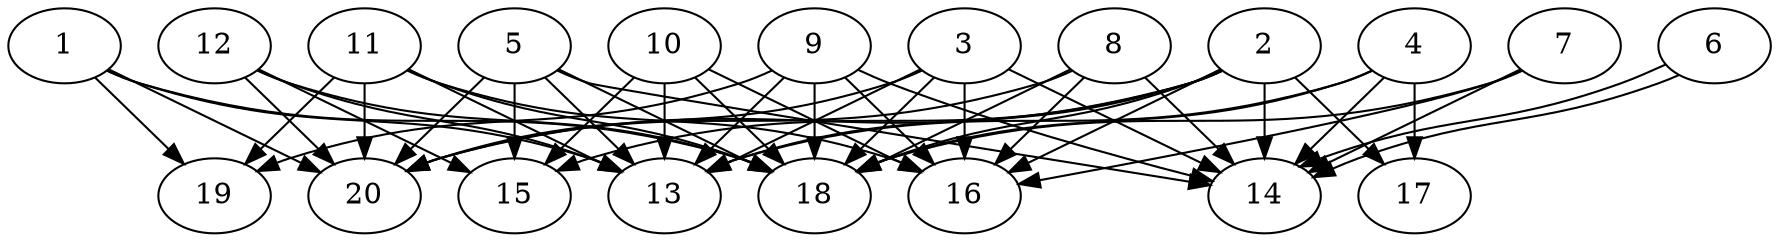 // DAG automatically generated by daggen at Thu Oct  3 13:58:42 2019
// ./daggen --dot -n 20 --ccr 0.3 --fat 0.9 --regular 0.7 --density 0.9 --mindata 5242880 --maxdata 52428800 
digraph G {
  1 [size="110554453", alpha="0.17", expect_size="33166336"] 
  1 -> 13 [size ="33166336"]
  1 -> 18 [size ="33166336"]
  1 -> 19 [size ="33166336"]
  1 -> 20 [size ="33166336"]
  2 [size="61504853", alpha="0.10", expect_size="18451456"] 
  2 -> 13 [size ="18451456"]
  2 -> 14 [size ="18451456"]
  2 -> 15 [size ="18451456"]
  2 -> 16 [size ="18451456"]
  2 -> 17 [size ="18451456"]
  2 -> 18 [size ="18451456"]
  2 -> 20 [size ="18451456"]
  3 [size="23098027", alpha="0.05", expect_size="6929408"] 
  3 -> 13 [size ="6929408"]
  3 -> 14 [size ="6929408"]
  3 -> 16 [size ="6929408"]
  3 -> 18 [size ="6929408"]
  3 -> 20 [size ="6929408"]
  4 [size="101376000", alpha="0.14", expect_size="30412800"] 
  4 -> 13 [size ="30412800"]
  4 -> 14 [size ="30412800"]
  4 -> 17 [size ="30412800"]
  4 -> 18 [size ="30412800"]
  5 [size="134430720", alpha="0.18", expect_size="40329216"] 
  5 -> 13 [size ="40329216"]
  5 -> 14 [size ="40329216"]
  5 -> 15 [size ="40329216"]
  5 -> 18 [size ="40329216"]
  5 -> 20 [size ="40329216"]
  6 [size="22650880", alpha="0.12", expect_size="6795264"] 
  6 -> 14 [size ="6795264"]
  6 -> 14 [size ="6795264"]
  7 [size="36631893", alpha="0.17", expect_size="10989568"] 
  7 -> 14 [size ="10989568"]
  7 -> 16 [size ="10989568"]
  7 -> 18 [size ="10989568"]
  8 [size="134939307", alpha="0.06", expect_size="40481792"] 
  8 -> 14 [size ="40481792"]
  8 -> 16 [size ="40481792"]
  8 -> 18 [size ="40481792"]
  8 -> 20 [size ="40481792"]
  9 [size="126576640", alpha="0.20", expect_size="37972992"] 
  9 -> 13 [size ="37972992"]
  9 -> 14 [size ="37972992"]
  9 -> 16 [size ="37972992"]
  9 -> 18 [size ="37972992"]
  9 -> 19 [size ="37972992"]
  10 [size="120989013", alpha="0.06", expect_size="36296704"] 
  10 -> 13 [size ="36296704"]
  10 -> 15 [size ="36296704"]
  10 -> 16 [size ="36296704"]
  10 -> 18 [size ="36296704"]
  11 [size="100130133", alpha="0.05", expect_size="30039040"] 
  11 -> 13 [size ="30039040"]
  11 -> 16 [size ="30039040"]
  11 -> 18 [size ="30039040"]
  11 -> 19 [size ="30039040"]
  11 -> 20 [size ="30039040"]
  12 [size="73390080", alpha="0.07", expect_size="22017024"] 
  12 -> 13 [size ="22017024"]
  12 -> 15 [size ="22017024"]
  12 -> 18 [size ="22017024"]
  12 -> 20 [size ="22017024"]
  13 [size="151729493", alpha="0.14", expect_size="45518848"] 
  14 [size="30105600", alpha="0.09", expect_size="9031680"] 
  15 [size="138905600", alpha="0.04", expect_size="41671680"] 
  16 [size="124863147", alpha="0.17", expect_size="37458944"] 
  17 [size="58306560", alpha="0.06", expect_size="17491968"] 
  18 [size="31508480", alpha="0.17", expect_size="9452544"] 
  19 [size="79104000", alpha="0.15", expect_size="23731200"] 
  20 [size="77813760", alpha="0.12", expect_size="23344128"] 
}
